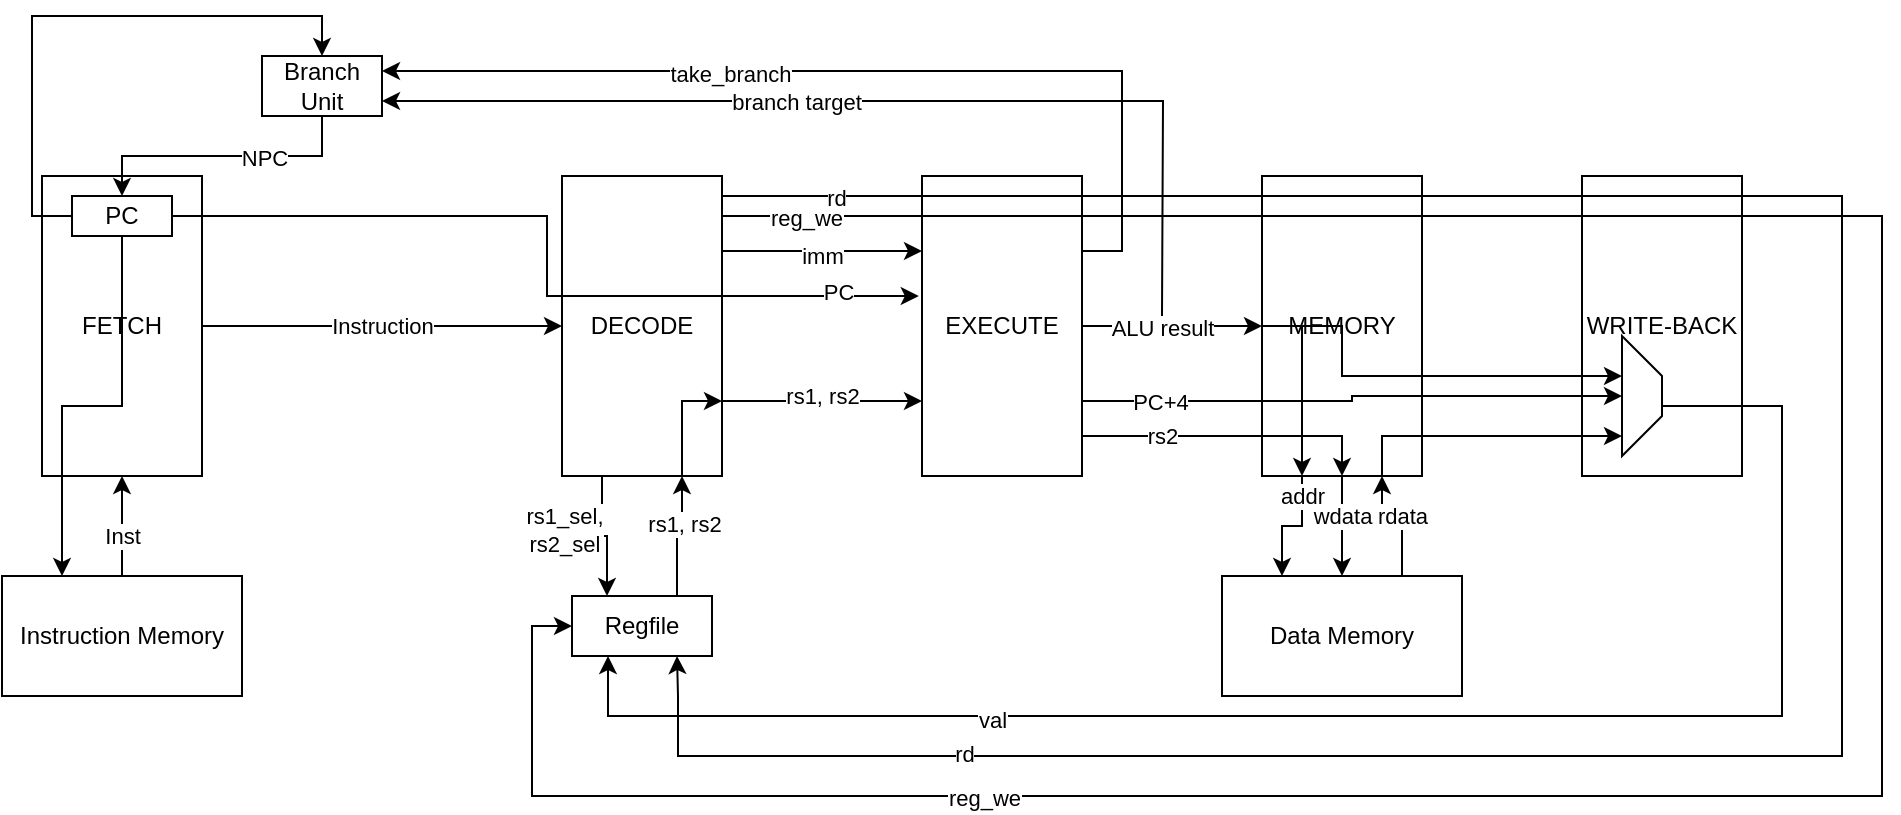 <mxfile version="14.1.8" type="device"><diagram id="tzOR9nxt3zM_KUZj2gc0" name="Page-1"><mxGraphModel dx="1185" dy="683" grid="1" gridSize="10" guides="1" tooltips="1" connect="1" arrows="1" fold="1" page="1" pageScale="1" pageWidth="827" pageHeight="1169" math="0" shadow="0"><root><mxCell id="0"/><mxCell id="1" parent="0"/><mxCell id="w_rFuzseNh8lpWQCJPiQ-6" style="edgeStyle=orthogonalEdgeStyle;rounded=0;orthogonalLoop=1;jettySize=auto;html=1;exitX=1;exitY=0.5;exitDx=0;exitDy=0;entryX=0;entryY=0.5;entryDx=0;entryDy=0;" parent="1" source="w_rFuzseNh8lpWQCJPiQ-1" target="w_rFuzseNh8lpWQCJPiQ-2" edge="1"><mxGeometry relative="1" as="geometry"/></mxCell><mxCell id="w_rFuzseNh8lpWQCJPiQ-7" value="Instruction" style="edgeLabel;html=1;align=center;verticalAlign=middle;resizable=0;points=[];" parent="w_rFuzseNh8lpWQCJPiQ-6" vertex="1" connectable="0"><mxGeometry x="0.256" relative="1" as="geometry"><mxPoint x="-23.14" as="offset"/></mxGeometry></mxCell><mxCell id="w_rFuzseNh8lpWQCJPiQ-1" value="FETCH" style="rounded=0;whiteSpace=wrap;html=1;" parent="1" vertex="1"><mxGeometry x="100" y="220" width="80" height="150" as="geometry"/></mxCell><mxCell id="w_rFuzseNh8lpWQCJPiQ-31" style="edgeStyle=orthogonalEdgeStyle;rounded=0;orthogonalLoop=1;jettySize=auto;html=1;exitX=1;exitY=0.25;exitDx=0;exitDy=0;entryX=0;entryY=0.25;entryDx=0;entryDy=0;startArrow=none;startFill=0;" parent="1" source="w_rFuzseNh8lpWQCJPiQ-2" target="w_rFuzseNh8lpWQCJPiQ-3" edge="1"><mxGeometry relative="1" as="geometry"/></mxCell><mxCell id="w_rFuzseNh8lpWQCJPiQ-32" value="imm" style="edgeLabel;html=1;align=center;verticalAlign=middle;resizable=0;points=[];rotation=0;" parent="w_rFuzseNh8lpWQCJPiQ-31" vertex="1" connectable="0"><mxGeometry x="0.26" y="-2" relative="1" as="geometry"><mxPoint x="-12.86" as="offset"/></mxGeometry></mxCell><mxCell id="nUyh37ZKzcPE5yPAZBNU-1" style="edgeStyle=orthogonalEdgeStyle;rounded=0;orthogonalLoop=1;jettySize=auto;html=1;exitX=0.25;exitY=1;exitDx=0;exitDy=0;entryX=0.25;entryY=0;entryDx=0;entryDy=0;" parent="1" source="w_rFuzseNh8lpWQCJPiQ-2" target="w_rFuzseNh8lpWQCJPiQ-14" edge="1"><mxGeometry relative="1" as="geometry"/></mxCell><mxCell id="w_rFuzseNh8lpWQCJPiQ-2" value="DECODE" style="rounded=0;whiteSpace=wrap;html=1;" parent="1" vertex="1"><mxGeometry x="360" y="220" width="80" height="150" as="geometry"/></mxCell><mxCell id="w_rFuzseNh8lpWQCJPiQ-27" style="edgeStyle=orthogonalEdgeStyle;rounded=0;orthogonalLoop=1;jettySize=auto;html=1;exitX=1;exitY=0.25;exitDx=0;exitDy=0;entryX=1;entryY=0.25;entryDx=0;entryDy=0;startArrow=none;startFill=0;" parent="1" source="w_rFuzseNh8lpWQCJPiQ-3" target="w_rFuzseNh8lpWQCJPiQ-21" edge="1"><mxGeometry relative="1" as="geometry"/></mxCell><mxCell id="w_rFuzseNh8lpWQCJPiQ-28" value="take_branch" style="edgeLabel;html=1;align=center;verticalAlign=middle;resizable=0;points=[];" parent="w_rFuzseNh8lpWQCJPiQ-27" vertex="1" connectable="0"><mxGeometry x="0.277" y="1" relative="1" as="geometry"><mxPoint as="offset"/></mxGeometry></mxCell><mxCell id="w_rFuzseNh8lpWQCJPiQ-33" style="edgeStyle=orthogonalEdgeStyle;rounded=0;orthogonalLoop=1;jettySize=auto;html=1;exitX=1;exitY=0.5;exitDx=0;exitDy=0;startArrow=none;startFill=0;entryX=0;entryY=0.5;entryDx=0;entryDy=0;" parent="1" source="w_rFuzseNh8lpWQCJPiQ-3" target="w_rFuzseNh8lpWQCJPiQ-4" edge="1"><mxGeometry relative="1" as="geometry"><mxPoint x="690" y="270" as="targetPoint"/></mxGeometry></mxCell><mxCell id="w_rFuzseNh8lpWQCJPiQ-34" value="ALU result" style="edgeLabel;html=1;align=center;verticalAlign=middle;resizable=0;points=[];" parent="w_rFuzseNh8lpWQCJPiQ-33" vertex="1" connectable="0"><mxGeometry x="0.121" relative="1" as="geometry"><mxPoint x="-10.29" y="1" as="offset"/></mxGeometry></mxCell><mxCell id="w_rFuzseNh8lpWQCJPiQ-3" value="EXECUTE" style="rounded=0;whiteSpace=wrap;html=1;" parent="1" vertex="1"><mxGeometry x="540" y="220" width="80" height="150" as="geometry"/></mxCell><mxCell id="w_rFuzseNh8lpWQCJPiQ-43" style="edgeStyle=orthogonalEdgeStyle;rounded=0;orthogonalLoop=1;jettySize=auto;html=1;exitX=0.25;exitY=1;exitDx=0;exitDy=0;entryX=0.25;entryY=0;entryDx=0;entryDy=0;startArrow=none;startFill=0;endArrow=classic;endFill=1;" parent="1" source="w_rFuzseNh8lpWQCJPiQ-4" target="w_rFuzseNh8lpWQCJPiQ-10" edge="1"><mxGeometry relative="1" as="geometry"/></mxCell><mxCell id="w_rFuzseNh8lpWQCJPiQ-45" value="addr" style="edgeLabel;html=1;align=center;verticalAlign=middle;resizable=0;points=[];" parent="w_rFuzseNh8lpWQCJPiQ-43" vertex="1" connectable="0"><mxGeometry x="0.77" y="-1" relative="1" as="geometry"><mxPoint x="11" y="-32.86" as="offset"/></mxGeometry></mxCell><mxCell id="T7630TgNVxh5m_GxK8mw-1" style="edgeStyle=orthogonalEdgeStyle;rounded=0;orthogonalLoop=1;jettySize=auto;html=1;exitX=0.5;exitY=1;exitDx=0;exitDy=0;entryX=0.5;entryY=0;entryDx=0;entryDy=0;" parent="1" source="w_rFuzseNh8lpWQCJPiQ-4" target="w_rFuzseNh8lpWQCJPiQ-10" edge="1"><mxGeometry relative="1" as="geometry"/></mxCell><mxCell id="T7630TgNVxh5m_GxK8mw-2" value="wdata" style="edgeLabel;html=1;align=center;verticalAlign=middle;resizable=0;points=[];" parent="T7630TgNVxh5m_GxK8mw-1" vertex="1" connectable="0"><mxGeometry x="0.696" y="1" relative="1" as="geometry"><mxPoint x="-1" y="-22.4" as="offset"/></mxGeometry></mxCell><mxCell id="w_rFuzseNh8lpWQCJPiQ-4" value="MEMORY" style="rounded=0;whiteSpace=wrap;html=1;" parent="1" vertex="1"><mxGeometry x="710" y="220" width="80" height="150" as="geometry"/></mxCell><mxCell id="w_rFuzseNh8lpWQCJPiQ-5" value="WRITE-BACK" style="rounded=0;whiteSpace=wrap;html=1;" parent="1" vertex="1"><mxGeometry x="870" y="220" width="80" height="150" as="geometry"/></mxCell><mxCell id="w_rFuzseNh8lpWQCJPiQ-12" style="edgeStyle=orthogonalEdgeStyle;rounded=0;orthogonalLoop=1;jettySize=auto;html=1;exitX=0.5;exitY=0;exitDx=0;exitDy=0;entryX=0.5;entryY=1;entryDx=0;entryDy=0;" parent="1" source="w_rFuzseNh8lpWQCJPiQ-8" target="w_rFuzseNh8lpWQCJPiQ-1" edge="1"><mxGeometry relative="1" as="geometry"/></mxCell><mxCell id="w_rFuzseNh8lpWQCJPiQ-20" value="Inst" style="edgeLabel;html=1;align=center;verticalAlign=middle;resizable=0;points=[];" parent="w_rFuzseNh8lpWQCJPiQ-12" vertex="1" connectable="0"><mxGeometry x="0.333" y="-1" relative="1" as="geometry"><mxPoint x="-1" y="13.14" as="offset"/></mxGeometry></mxCell><mxCell id="w_rFuzseNh8lpWQCJPiQ-8" value="Instruction Memory" style="rounded=0;whiteSpace=wrap;html=1;" parent="1" vertex="1"><mxGeometry x="80" y="420" width="120" height="60" as="geometry"/></mxCell><mxCell id="w_rFuzseNh8lpWQCJPiQ-46" style="edgeStyle=orthogonalEdgeStyle;rounded=0;orthogonalLoop=1;jettySize=auto;html=1;exitX=0.75;exitY=0;exitDx=0;exitDy=0;entryX=0.75;entryY=1;entryDx=0;entryDy=0;startArrow=none;startFill=0;endArrow=classic;endFill=1;" parent="1" source="w_rFuzseNh8lpWQCJPiQ-10" target="w_rFuzseNh8lpWQCJPiQ-4" edge="1"><mxGeometry relative="1" as="geometry"/></mxCell><mxCell id="w_rFuzseNh8lpWQCJPiQ-53" value="rdata" style="edgeLabel;html=1;align=center;verticalAlign=middle;resizable=0;points=[];" parent="w_rFuzseNh8lpWQCJPiQ-46" vertex="1" connectable="0"><mxGeometry x="0.865" y="-1" relative="1" as="geometry"><mxPoint x="9" y="16" as="offset"/></mxGeometry></mxCell><mxCell id="w_rFuzseNh8lpWQCJPiQ-10" value="Data Memory" style="rounded=0;whiteSpace=wrap;html=1;" parent="1" vertex="1"><mxGeometry x="690" y="420" width="120" height="60" as="geometry"/></mxCell><mxCell id="w_rFuzseNh8lpWQCJPiQ-16" style="edgeStyle=orthogonalEdgeStyle;rounded=0;orthogonalLoop=1;jettySize=auto;html=1;exitX=1;exitY=0.75;exitDx=0;exitDy=0;entryX=0;entryY=0.75;entryDx=0;entryDy=0;startArrow=none;startFill=0;" parent="1" source="w_rFuzseNh8lpWQCJPiQ-2" target="w_rFuzseNh8lpWQCJPiQ-3" edge="1"><mxGeometry relative="1" as="geometry"><Array as="points"><mxPoint x="470" y="333"/><mxPoint x="470" y="333"/></Array></mxGeometry></mxCell><mxCell id="nUyh37ZKzcPE5yPAZBNU-3" value="rs1, rs2" style="edgeLabel;html=1;align=center;verticalAlign=middle;resizable=0;points=[];" parent="w_rFuzseNh8lpWQCJPiQ-16" vertex="1" connectable="0"><mxGeometry x="0.171" y="-1" relative="1" as="geometry"><mxPoint x="-8.29" y="-3.51" as="offset"/></mxGeometry></mxCell><mxCell id="nUyh37ZKzcPE5yPAZBNU-4" style="edgeStyle=orthogonalEdgeStyle;rounded=0;orthogonalLoop=1;jettySize=auto;html=1;exitX=0.75;exitY=0;exitDx=0;exitDy=0;entryX=0.75;entryY=1;entryDx=0;entryDy=0;" parent="1" source="w_rFuzseNh8lpWQCJPiQ-14" target="w_rFuzseNh8lpWQCJPiQ-2" edge="1"><mxGeometry relative="1" as="geometry"/></mxCell><mxCell id="nUyh37ZKzcPE5yPAZBNU-6" value="rs1, rs2" style="edgeLabel;html=1;align=center;verticalAlign=middle;resizable=0;points=[];" parent="nUyh37ZKzcPE5yPAZBNU-4" vertex="1" connectable="0"><mxGeometry x="0.25" y="-1" relative="1" as="geometry"><mxPoint as="offset"/></mxGeometry></mxCell><mxCell id="w_rFuzseNh8lpWQCJPiQ-14" value="Regfile" style="rounded=0;whiteSpace=wrap;html=1;" parent="1" vertex="1"><mxGeometry x="365" y="430" width="70" height="30" as="geometry"/></mxCell><mxCell id="w_rFuzseNh8lpWQCJPiQ-24" style="edgeStyle=orthogonalEdgeStyle;rounded=0;orthogonalLoop=1;jettySize=auto;html=1;exitX=0.5;exitY=1;exitDx=0;exitDy=0;entryX=0.5;entryY=0;entryDx=0;entryDy=0;startArrow=none;startFill=0;" parent="1" source="w_rFuzseNh8lpWQCJPiQ-21" target="w_rFuzseNh8lpWQCJPiQ-22" edge="1"><mxGeometry relative="1" as="geometry"/></mxCell><mxCell id="w_rFuzseNh8lpWQCJPiQ-25" value="NPC" style="edgeLabel;html=1;align=center;verticalAlign=middle;resizable=0;points=[];" parent="w_rFuzseNh8lpWQCJPiQ-24" vertex="1" connectable="0"><mxGeometry x="-0.562" y="1" relative="1" as="geometry"><mxPoint x="-19.17" as="offset"/></mxGeometry></mxCell><mxCell id="w_rFuzseNh8lpWQCJPiQ-38" style="edgeStyle=orthogonalEdgeStyle;rounded=0;orthogonalLoop=1;jettySize=auto;html=1;exitX=1;exitY=0.75;exitDx=0;exitDy=0;startArrow=classic;startFill=1;endArrow=none;endFill=0;" parent="1" source="w_rFuzseNh8lpWQCJPiQ-21" edge="1"><mxGeometry relative="1" as="geometry"><mxPoint x="660" y="290" as="targetPoint"/></mxGeometry></mxCell><mxCell id="w_rFuzseNh8lpWQCJPiQ-39" value="&lt;div&gt;branch target&lt;/div&gt;" style="edgeLabel;html=1;align=center;verticalAlign=middle;resizable=0;points=[];" parent="w_rFuzseNh8lpWQCJPiQ-38" vertex="1" connectable="0"><mxGeometry x="-0.169" relative="1" as="geometry"><mxPoint as="offset"/></mxGeometry></mxCell><mxCell id="w_rFuzseNh8lpWQCJPiQ-21" value="Branch Unit" style="rounded=0;whiteSpace=wrap;html=1;" parent="1" vertex="1"><mxGeometry x="210" y="160" width="60" height="30" as="geometry"/></mxCell><mxCell id="w_rFuzseNh8lpWQCJPiQ-23" style="edgeStyle=orthogonalEdgeStyle;rounded=0;orthogonalLoop=1;jettySize=auto;html=1;exitX=0.5;exitY=1;exitDx=0;exitDy=0;entryX=0.25;entryY=0;entryDx=0;entryDy=0;startArrow=none;startFill=0;" parent="1" source="w_rFuzseNh8lpWQCJPiQ-22" target="w_rFuzseNh8lpWQCJPiQ-8" edge="1"><mxGeometry relative="1" as="geometry"/></mxCell><mxCell id="w_rFuzseNh8lpWQCJPiQ-26" style="edgeStyle=orthogonalEdgeStyle;rounded=0;orthogonalLoop=1;jettySize=auto;html=1;exitX=0;exitY=0.5;exitDx=0;exitDy=0;entryX=0.5;entryY=0;entryDx=0;entryDy=0;startArrow=none;startFill=0;" parent="1" source="w_rFuzseNh8lpWQCJPiQ-22" target="w_rFuzseNh8lpWQCJPiQ-21" edge="1"><mxGeometry relative="1" as="geometry"/></mxCell><mxCell id="w_rFuzseNh8lpWQCJPiQ-56" style="edgeStyle=orthogonalEdgeStyle;rounded=0;orthogonalLoop=1;jettySize=auto;html=1;exitX=1;exitY=0.5;exitDx=0;exitDy=0;entryX=-0.02;entryY=0.4;entryDx=0;entryDy=0;entryPerimeter=0;startArrow=none;startFill=0;endArrow=classic;endFill=1;" parent="1" source="w_rFuzseNh8lpWQCJPiQ-22" target="w_rFuzseNh8lpWQCJPiQ-3" edge="1"><mxGeometry relative="1" as="geometry"/></mxCell><mxCell id="w_rFuzseNh8lpWQCJPiQ-57" value="PC" style="edgeLabel;html=1;align=center;verticalAlign=middle;resizable=0;points=[];" parent="w_rFuzseNh8lpWQCJPiQ-56" vertex="1" connectable="0"><mxGeometry x="0.803" y="2" relative="1" as="geometry"><mxPoint as="offset"/></mxGeometry></mxCell><mxCell id="w_rFuzseNh8lpWQCJPiQ-22" value="PC" style="rounded=0;whiteSpace=wrap;html=1;" parent="1" vertex="1"><mxGeometry x="115" y="230" width="50" height="20" as="geometry"/></mxCell><mxCell id="w_rFuzseNh8lpWQCJPiQ-47" value="" style="shape=trapezoid;perimeter=trapezoidPerimeter;whiteSpace=wrap;html=1;fixedSize=1;direction=south;" parent="1" vertex="1"><mxGeometry x="890" y="300" width="20" height="60" as="geometry"/></mxCell><mxCell id="w_rFuzseNh8lpWQCJPiQ-49" style="edgeStyle=orthogonalEdgeStyle;rounded=0;orthogonalLoop=1;jettySize=auto;html=1;exitX=0.75;exitY=1;exitDx=0;exitDy=0;startArrow=none;startFill=0;endArrow=classic;endFill=1;" parent="1" source="w_rFuzseNh8lpWQCJPiQ-4" edge="1"><mxGeometry relative="1" as="geometry"><Array as="points"><mxPoint x="770" y="350"/></Array><mxPoint x="890" y="350" as="targetPoint"/></mxGeometry></mxCell><mxCell id="w_rFuzseNh8lpWQCJPiQ-40" style="edgeStyle=orthogonalEdgeStyle;rounded=0;orthogonalLoop=1;jettySize=auto;html=1;startArrow=none;startFill=0;endArrow=classic;endFill=1;exitX=0.5;exitY=0;exitDx=0;exitDy=0;" parent="1" source="w_rFuzseNh8lpWQCJPiQ-47" edge="1"><mxGeometry relative="1" as="geometry"><mxPoint x="920" y="440" as="sourcePoint"/><Array as="points"><mxPoint x="970" y="335"/><mxPoint x="970" y="490"/><mxPoint x="383" y="490"/><mxPoint x="383" y="460"/></Array><mxPoint x="383" y="460" as="targetPoint"/></mxGeometry></mxCell><mxCell id="w_rFuzseNh8lpWQCJPiQ-42" value="val" style="edgeLabel;html=1;align=center;verticalAlign=middle;resizable=0;points=[];" parent="w_rFuzseNh8lpWQCJPiQ-40" vertex="1" connectable="0"><mxGeometry x="0.471" y="2" relative="1" as="geometry"><mxPoint as="offset"/></mxGeometry></mxCell><mxCell id="w_rFuzseNh8lpWQCJPiQ-51" style="edgeStyle=orthogonalEdgeStyle;rounded=0;orthogonalLoop=1;jettySize=auto;html=1;exitX=0;exitY=0.5;exitDx=0;exitDy=0;entryX=0.25;entryY=1;entryDx=0;entryDy=0;startArrow=none;startFill=0;endArrow=classic;endFill=1;" parent="1" source="w_rFuzseNh8lpWQCJPiQ-4" target="w_rFuzseNh8lpWQCJPiQ-4" edge="1"><mxGeometry relative="1" as="geometry"><Array as="points"><mxPoint x="730" y="295"/></Array></mxGeometry></mxCell><mxCell id="w_rFuzseNh8lpWQCJPiQ-52" style="edgeStyle=orthogonalEdgeStyle;rounded=0;orthogonalLoop=1;jettySize=auto;html=1;exitX=0;exitY=0.5;exitDx=0;exitDy=0;startArrow=none;startFill=0;endArrow=classic;endFill=1;" parent="1" source="w_rFuzseNh8lpWQCJPiQ-4" edge="1"><mxGeometry relative="1" as="geometry"><mxPoint x="890" y="320" as="targetPoint"/><Array as="points"><mxPoint x="750" y="295"/><mxPoint x="750" y="320"/></Array></mxGeometry></mxCell><mxCell id="w_rFuzseNh8lpWQCJPiQ-58" style="edgeStyle=orthogonalEdgeStyle;rounded=0;orthogonalLoop=1;jettySize=auto;html=1;exitX=1;exitY=0.75;exitDx=0;exitDy=0;startArrow=none;startFill=0;endArrow=classic;endFill=1;" parent="1" source="w_rFuzseNh8lpWQCJPiQ-3" target="w_rFuzseNh8lpWQCJPiQ-47" edge="1"><mxGeometry relative="1" as="geometry"/></mxCell><mxCell id="w_rFuzseNh8lpWQCJPiQ-59" value="PC+4" style="edgeLabel;html=1;align=center;verticalAlign=middle;resizable=0;points=[];" parent="w_rFuzseNh8lpWQCJPiQ-58" vertex="1" connectable="0"><mxGeometry x="-0.714" relative="1" as="geometry"><mxPoint as="offset"/></mxGeometry></mxCell><mxCell id="T7630TgNVxh5m_GxK8mw-3" value="" style="endArrow=classic;html=1;exitX=0.998;exitY=0.867;exitDx=0;exitDy=0;exitPerimeter=0;rounded=0;" parent="1" source="w_rFuzseNh8lpWQCJPiQ-3" edge="1"><mxGeometry width="50" height="50" relative="1" as="geometry"><mxPoint x="630" y="350" as="sourcePoint"/><mxPoint x="750" y="370" as="targetPoint"/><Array as="points"><mxPoint x="750" y="350"/></Array></mxGeometry></mxCell><mxCell id="T7630TgNVxh5m_GxK8mw-4" value="rs2" style="edgeLabel;html=1;align=center;verticalAlign=middle;resizable=0;points=[];" parent="T7630TgNVxh5m_GxK8mw-3" vertex="1" connectable="0"><mxGeometry x="-0.004" relative="1" as="geometry"><mxPoint x="-34.64" y="-0.02" as="offset"/></mxGeometry></mxCell><mxCell id="nUyh37ZKzcPE5yPAZBNU-2" value="&lt;div&gt;rs1_sel,&lt;/div&gt;&lt;div&gt;rs2_sel&lt;/div&gt;" style="edgeLabel;html=1;align=center;verticalAlign=middle;resizable=0;points=[];" parent="1" vertex="1" connectable="0"><mxGeometry x="370" y="399.997" as="geometry"><mxPoint x="-9" y="-3" as="offset"/></mxGeometry></mxCell><mxCell id="nUyh37ZKzcPE5yPAZBNU-5" style="edgeStyle=orthogonalEdgeStyle;rounded=0;orthogonalLoop=1;jettySize=auto;html=1;exitX=0.75;exitY=1;exitDx=0;exitDy=0;entryX=1;entryY=0.75;entryDx=0;entryDy=0;" parent="1" source="w_rFuzseNh8lpWQCJPiQ-2" target="w_rFuzseNh8lpWQCJPiQ-2" edge="1"><mxGeometry relative="1" as="geometry"><Array as="points"><mxPoint x="420" y="333"/></Array></mxGeometry></mxCell><mxCell id="nUyh37ZKzcPE5yPAZBNU-9" style="edgeStyle=orthogonalEdgeStyle;rounded=0;orthogonalLoop=1;jettySize=auto;html=1;entryX=0;entryY=0.5;entryDx=0;entryDy=0;" parent="1" target="w_rFuzseNh8lpWQCJPiQ-14" edge="1"><mxGeometry relative="1" as="geometry"><mxPoint x="440" y="240" as="sourcePoint"/><Array as="points"><mxPoint x="440" y="240"/><mxPoint x="1020" y="240"/><mxPoint x="1020" y="530"/><mxPoint x="345" y="530"/><mxPoint x="345" y="445"/></Array></mxGeometry></mxCell><mxCell id="nUyh37ZKzcPE5yPAZBNU-10" value="reg_we" style="edgeLabel;html=1;align=center;verticalAlign=middle;resizable=0;points=[];" parent="nUyh37ZKzcPE5yPAZBNU-9" vertex="1" connectable="0"><mxGeometry x="0.599" y="1" relative="1" as="geometry"><mxPoint as="offset"/></mxGeometry></mxCell><mxCell id="nUyh37ZKzcPE5yPAZBNU-11" value="reg_we" style="edgeLabel;html=1;align=center;verticalAlign=middle;resizable=0;points=[];" parent="nUyh37ZKzcPE5yPAZBNU-9" vertex="1" connectable="0"><mxGeometry x="-0.949" y="-1" relative="1" as="geometry"><mxPoint as="offset"/></mxGeometry></mxCell><mxCell id="nUyh37ZKzcPE5yPAZBNU-12" style="edgeStyle=orthogonalEdgeStyle;rounded=0;orthogonalLoop=1;jettySize=auto;html=1;exitX=1;exitY=0;exitDx=0;exitDy=0;entryX=0.75;entryY=1;entryDx=0;entryDy=0;" parent="1" source="w_rFuzseNh8lpWQCJPiQ-2" target="w_rFuzseNh8lpWQCJPiQ-14" edge="1"><mxGeometry relative="1" as="geometry"><mxPoint x="470" y="220.238" as="targetPoint"/><Array as="points"><mxPoint x="440" y="230"/><mxPoint x="1000" y="230"/><mxPoint x="1000" y="510"/><mxPoint x="418" y="510"/><mxPoint x="418" y="480"/><mxPoint x="418" y="480"/></Array></mxGeometry></mxCell><mxCell id="nUyh37ZKzcPE5yPAZBNU-13" value="rd" style="edgeLabel;html=1;align=center;verticalAlign=middle;resizable=0;points=[];" parent="nUyh37ZKzcPE5yPAZBNU-12" vertex="1" connectable="0"><mxGeometry x="-0.91" y="-1" relative="1" as="geometry"><mxPoint as="offset"/></mxGeometry></mxCell><mxCell id="nUyh37ZKzcPE5yPAZBNU-14" value="rd" style="edgeLabel;html=1;align=center;verticalAlign=middle;resizable=0;points=[];" parent="nUyh37ZKzcPE5yPAZBNU-12" vertex="1" connectable="0"><mxGeometry x="0.739" y="-1" relative="1" as="geometry"><mxPoint as="offset"/></mxGeometry></mxCell></root></mxGraphModel></diagram></mxfile>